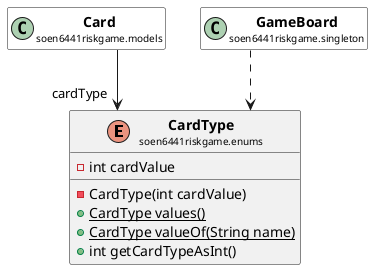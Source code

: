 @startuml

skinparam svgLinkTarget _parent
skinparam linetype ortho
set namespaceSeparator none
enum "<b><size:14>CardType</b>\n<size:10>soen6441riskgame.enums" as soen6441riskgame.enums.CardType  [[../../soen6441riskgame/enums/CardType.html{soen6441riskgame.enums.CardType}]] {
-int cardValue
-CardType(int cardValue)
{static} +CardType values()
{static} +CardType valueOf(String name)
+int getCardTypeAsInt()
}


class "<b><size:14>Card</b>\n<size:10>soen6441riskgame.models" as soen6441riskgame.models.Card  [[../../soen6441riskgame/models/Card.html{soen6441riskgame.models.Card}]] #white {
}

hide soen6441riskgame.models.Card fields
hide soen6441riskgame.models.Card methods

soen6441riskgame.models.Card -->  "cardType" soen6441riskgame.enums.CardType

class "<b><size:14>GameBoard</b>\n<size:10>soen6441riskgame.singleton" as soen6441riskgame.singleton.GameBoard  [[../../soen6441riskgame/singleton/GameBoard.html{soen6441riskgame.singleton.GameBoard}]] #white {
}

hide soen6441riskgame.singleton.GameBoard fields
hide soen6441riskgame.singleton.GameBoard methods

soen6441riskgame.singleton.GameBoard ..> soen6441riskgame.enums.CardType


@enduml

